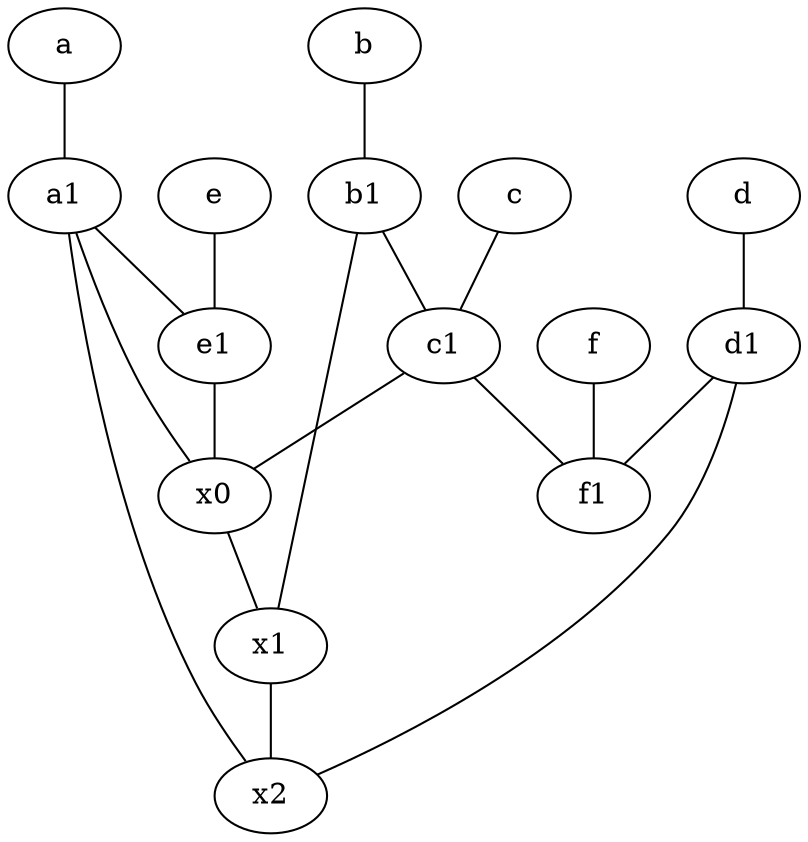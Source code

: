 graph {
	node [labelfontsize=50]
	x1 [labelfontsize=50]
	c [labelfontsize=50 pos="4.5,2!"]
	a1 [labelfontsize=50 pos="8,3!"]
	d [labelfontsize=50 pos="2,5!"]
	e [labelfontsize=50 pos="7,9!"]
	e1 [labelfontsize=50 pos="7,7!"]
	d1 [labelfontsize=50 pos="3,5!"]
	f [labelfontsize=50 pos="3,9!"]
	b1 [labelfontsize=50 pos="9,4!"]
	f1 [labelfontsize=50 pos="3,8!"]
	x2 [labelfontsize=50]
	c1 [labelfontsize=50 pos="4.5,3!"]
	a [labelfontsize=50 pos="8,2!"]
	x0 [labelfontsize=50]
	b [labelfontsize=50 pos="10,4!"]
	c1 -- f1
	c -- c1
	x0 -- x1
	x1 -- x2
	f -- f1
	c1 -- x0
	d -- d1
	a1 -- e1
	a -- a1
	e -- e1
	a1 -- x2
	e1 -- x0
	d1 -- f1
	b -- b1
	b1 -- c1
	a1 -- x0
	b1 -- x1
	d1 -- x2
}
